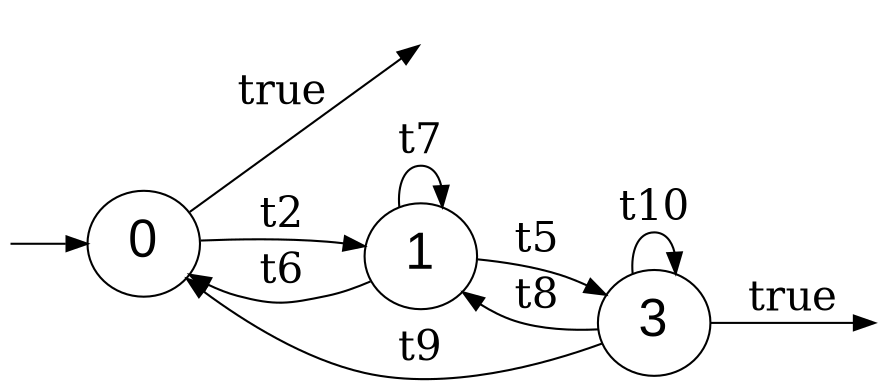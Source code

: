digraph G {
  fontname=courier;
  rankdir=LR; graph[labeljust=l,nojustify=true]
  node [fontname=Arial, fontsize=25];
  edge [fontsize=20];
// Initial state
I0 [label="", style=invis, width=0]
I0 -> 1;
// 2 final states
F0 [label="", style=invis, width=0]
0 -> F0 [label="true"];
F1 [label="", style=invis, width=0]
1 -> F1 [label="true"];
// all 4 states
0 [label="3"]
0 -> 2 [label="t8"]
0 -> 0 [label="t10"]
0 -> 1 [label="t9"]
1 [label="0"]
1 -> 2 [label="t2"]
2 [label="1"]
2 -> 2 [label="t7"]
2 -> 0 [label="t5"]
2 -> 1 [label="t6"]
}
